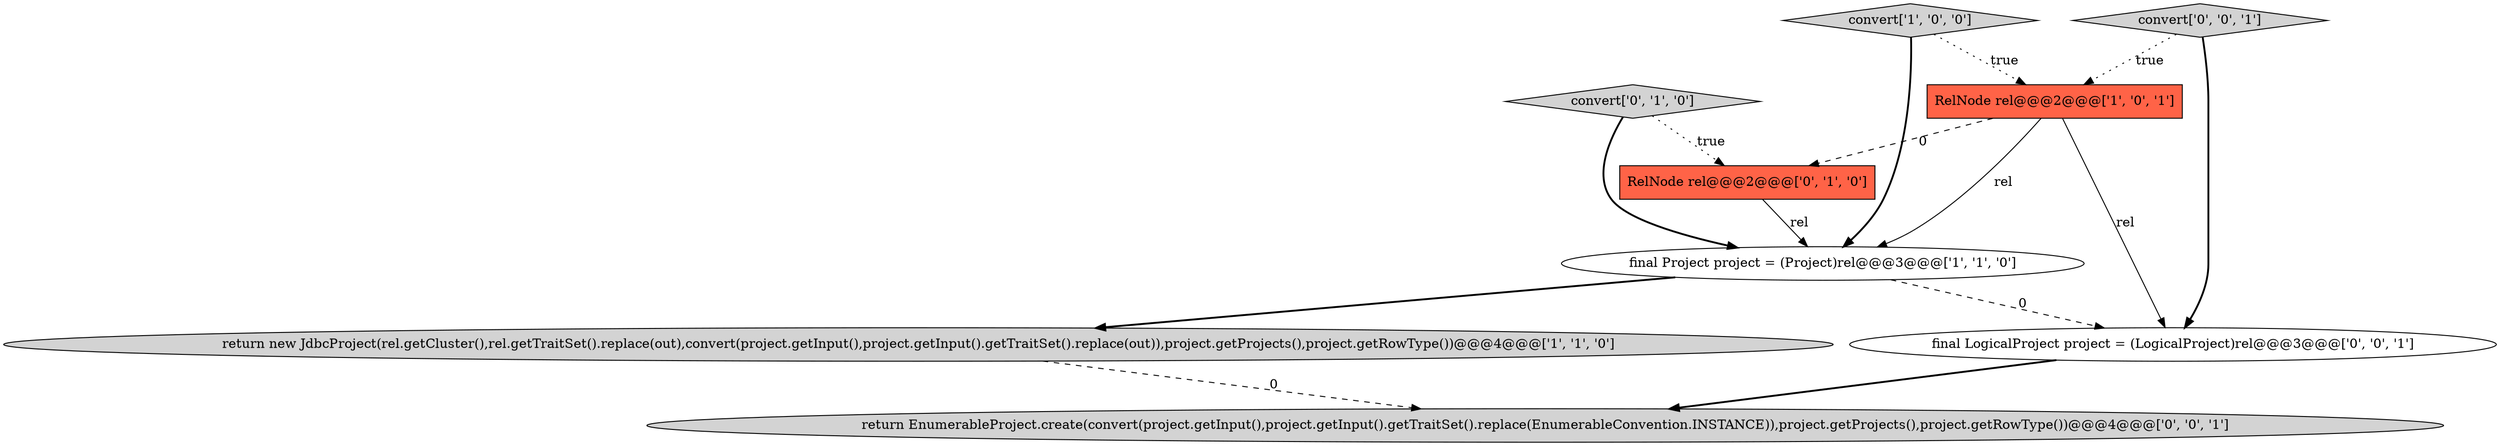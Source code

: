 digraph {
4 [style = filled, label = "convert['0', '1', '0']", fillcolor = lightgray, shape = diamond image = "AAA0AAABBB2BBB"];
1 [style = filled, label = "return new JdbcProject(rel.getCluster(),rel.getTraitSet().replace(out),convert(project.getInput(),project.getInput().getTraitSet().replace(out)),project.getProjects(),project.getRowType())@@@4@@@['1', '1', '0']", fillcolor = lightgray, shape = ellipse image = "AAA0AAABBB1BBB"];
8 [style = filled, label = "convert['0', '0', '1']", fillcolor = lightgray, shape = diamond image = "AAA0AAABBB3BBB"];
0 [style = filled, label = "final Project project = (Project)rel@@@3@@@['1', '1', '0']", fillcolor = white, shape = ellipse image = "AAA0AAABBB1BBB"];
7 [style = filled, label = "final LogicalProject project = (LogicalProject)rel@@@3@@@['0', '0', '1']", fillcolor = white, shape = ellipse image = "AAA0AAABBB3BBB"];
5 [style = filled, label = "RelNode rel@@@2@@@['0', '1', '0']", fillcolor = tomato, shape = box image = "AAA1AAABBB2BBB"];
3 [style = filled, label = "convert['1', '0', '0']", fillcolor = lightgray, shape = diamond image = "AAA0AAABBB1BBB"];
6 [style = filled, label = "return EnumerableProject.create(convert(project.getInput(),project.getInput().getTraitSet().replace(EnumerableConvention.INSTANCE)),project.getProjects(),project.getRowType())@@@4@@@['0', '0', '1']", fillcolor = lightgray, shape = ellipse image = "AAA0AAABBB3BBB"];
2 [style = filled, label = "RelNode rel@@@2@@@['1', '0', '1']", fillcolor = tomato, shape = box image = "AAA0AAABBB1BBB"];
8->7 [style = bold, label=""];
4->5 [style = dotted, label="true"];
2->5 [style = dashed, label="0"];
5->0 [style = solid, label="rel"];
2->0 [style = solid, label="rel"];
0->7 [style = dashed, label="0"];
2->7 [style = solid, label="rel"];
1->6 [style = dashed, label="0"];
0->1 [style = bold, label=""];
3->2 [style = dotted, label="true"];
3->0 [style = bold, label=""];
7->6 [style = bold, label=""];
4->0 [style = bold, label=""];
8->2 [style = dotted, label="true"];
}
